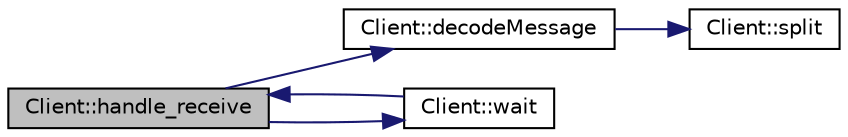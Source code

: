 digraph "Client::handle_receive"
{
 // LATEX_PDF_SIZE
  edge [fontname="Helvetica",fontsize="10",labelfontname="Helvetica",labelfontsize="10"];
  node [fontname="Helvetica",fontsize="10",shape=record];
  rankdir="LR";
  Node1 [label="Client::handle_receive",height=0.2,width=0.4,color="black", fillcolor="grey75", style="filled", fontcolor="black",tooltip="The received message gets checked for errors and then sent to the decoder."];
  Node1 -> Node2 [color="midnightblue",fontsize="10",style="solid",fontname="Helvetica"];
  Node2 [label="Client::decodeMessage",height=0.2,width=0.4,color="black", fillcolor="white", style="filled",URL="$class_client.html#a0a9d2fd6d9a8c58e6fd351601df3b487",tooltip="The decoder which classifies the content of the message and splits up the content accordingly."];
  Node2 -> Node3 [color="midnightblue",fontsize="10",style="solid",fontname="Helvetica"];
  Node3 [label="Client::split",height=0.2,width=0.4,color="black", fillcolor="white", style="filled",URL="$class_client.html#a735429c44f5a1b24695e0cffaf1d5c41",tooltip="Splitting up the received message string at the specified delimiter."];
  Node1 -> Node4 [color="midnightblue",fontsize="10",style="solid",fontname="Helvetica"];
  Node4 [label="Client::wait",height=0.2,width=0.4,color="black", fillcolor="white", style="filled",URL="$class_client.html#a728a1477ada642c2aac0ab1029e81ddd",tooltip="This will send the UDP socket process to sleep until received data are written into the queue."];
  Node4 -> Node1 [color="midnightblue",fontsize="10",style="solid",fontname="Helvetica"];
}
